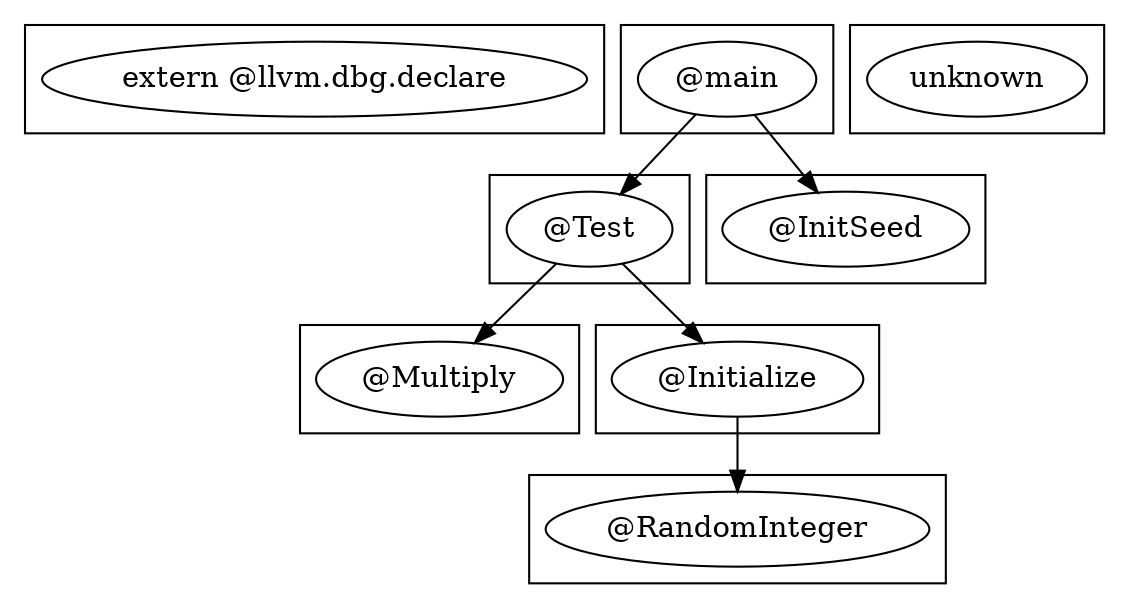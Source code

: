 digraph {
    subgraph cluster_0 {
        158 [label="extern @llvm.dbg.declare"];
    }
    subgraph cluster_1 {
        7 [label="@main"];
    }
    subgraph cluster_2 {
        22 [label="@Test"];
    }
    subgraph cluster_3 {
        76 [label="@Multiply"];
    }
    subgraph cluster_4 {
        38 [label="@Initialize"];
    }
    subgraph cluster_5 {
        147 [label="@RandomInteger"];
    }
    subgraph cluster_6 {
        18 [label="@InitSeed"];
    }
    subgraph cluster_7 {
        -100 [label=unknown];
    }
    7 -> 18 [label=""];
    7 -> 22 [label=""];
    22 -> 38 [label=""];
    22 -> 76 [label=""];
    38 -> 147 [label=""];
}